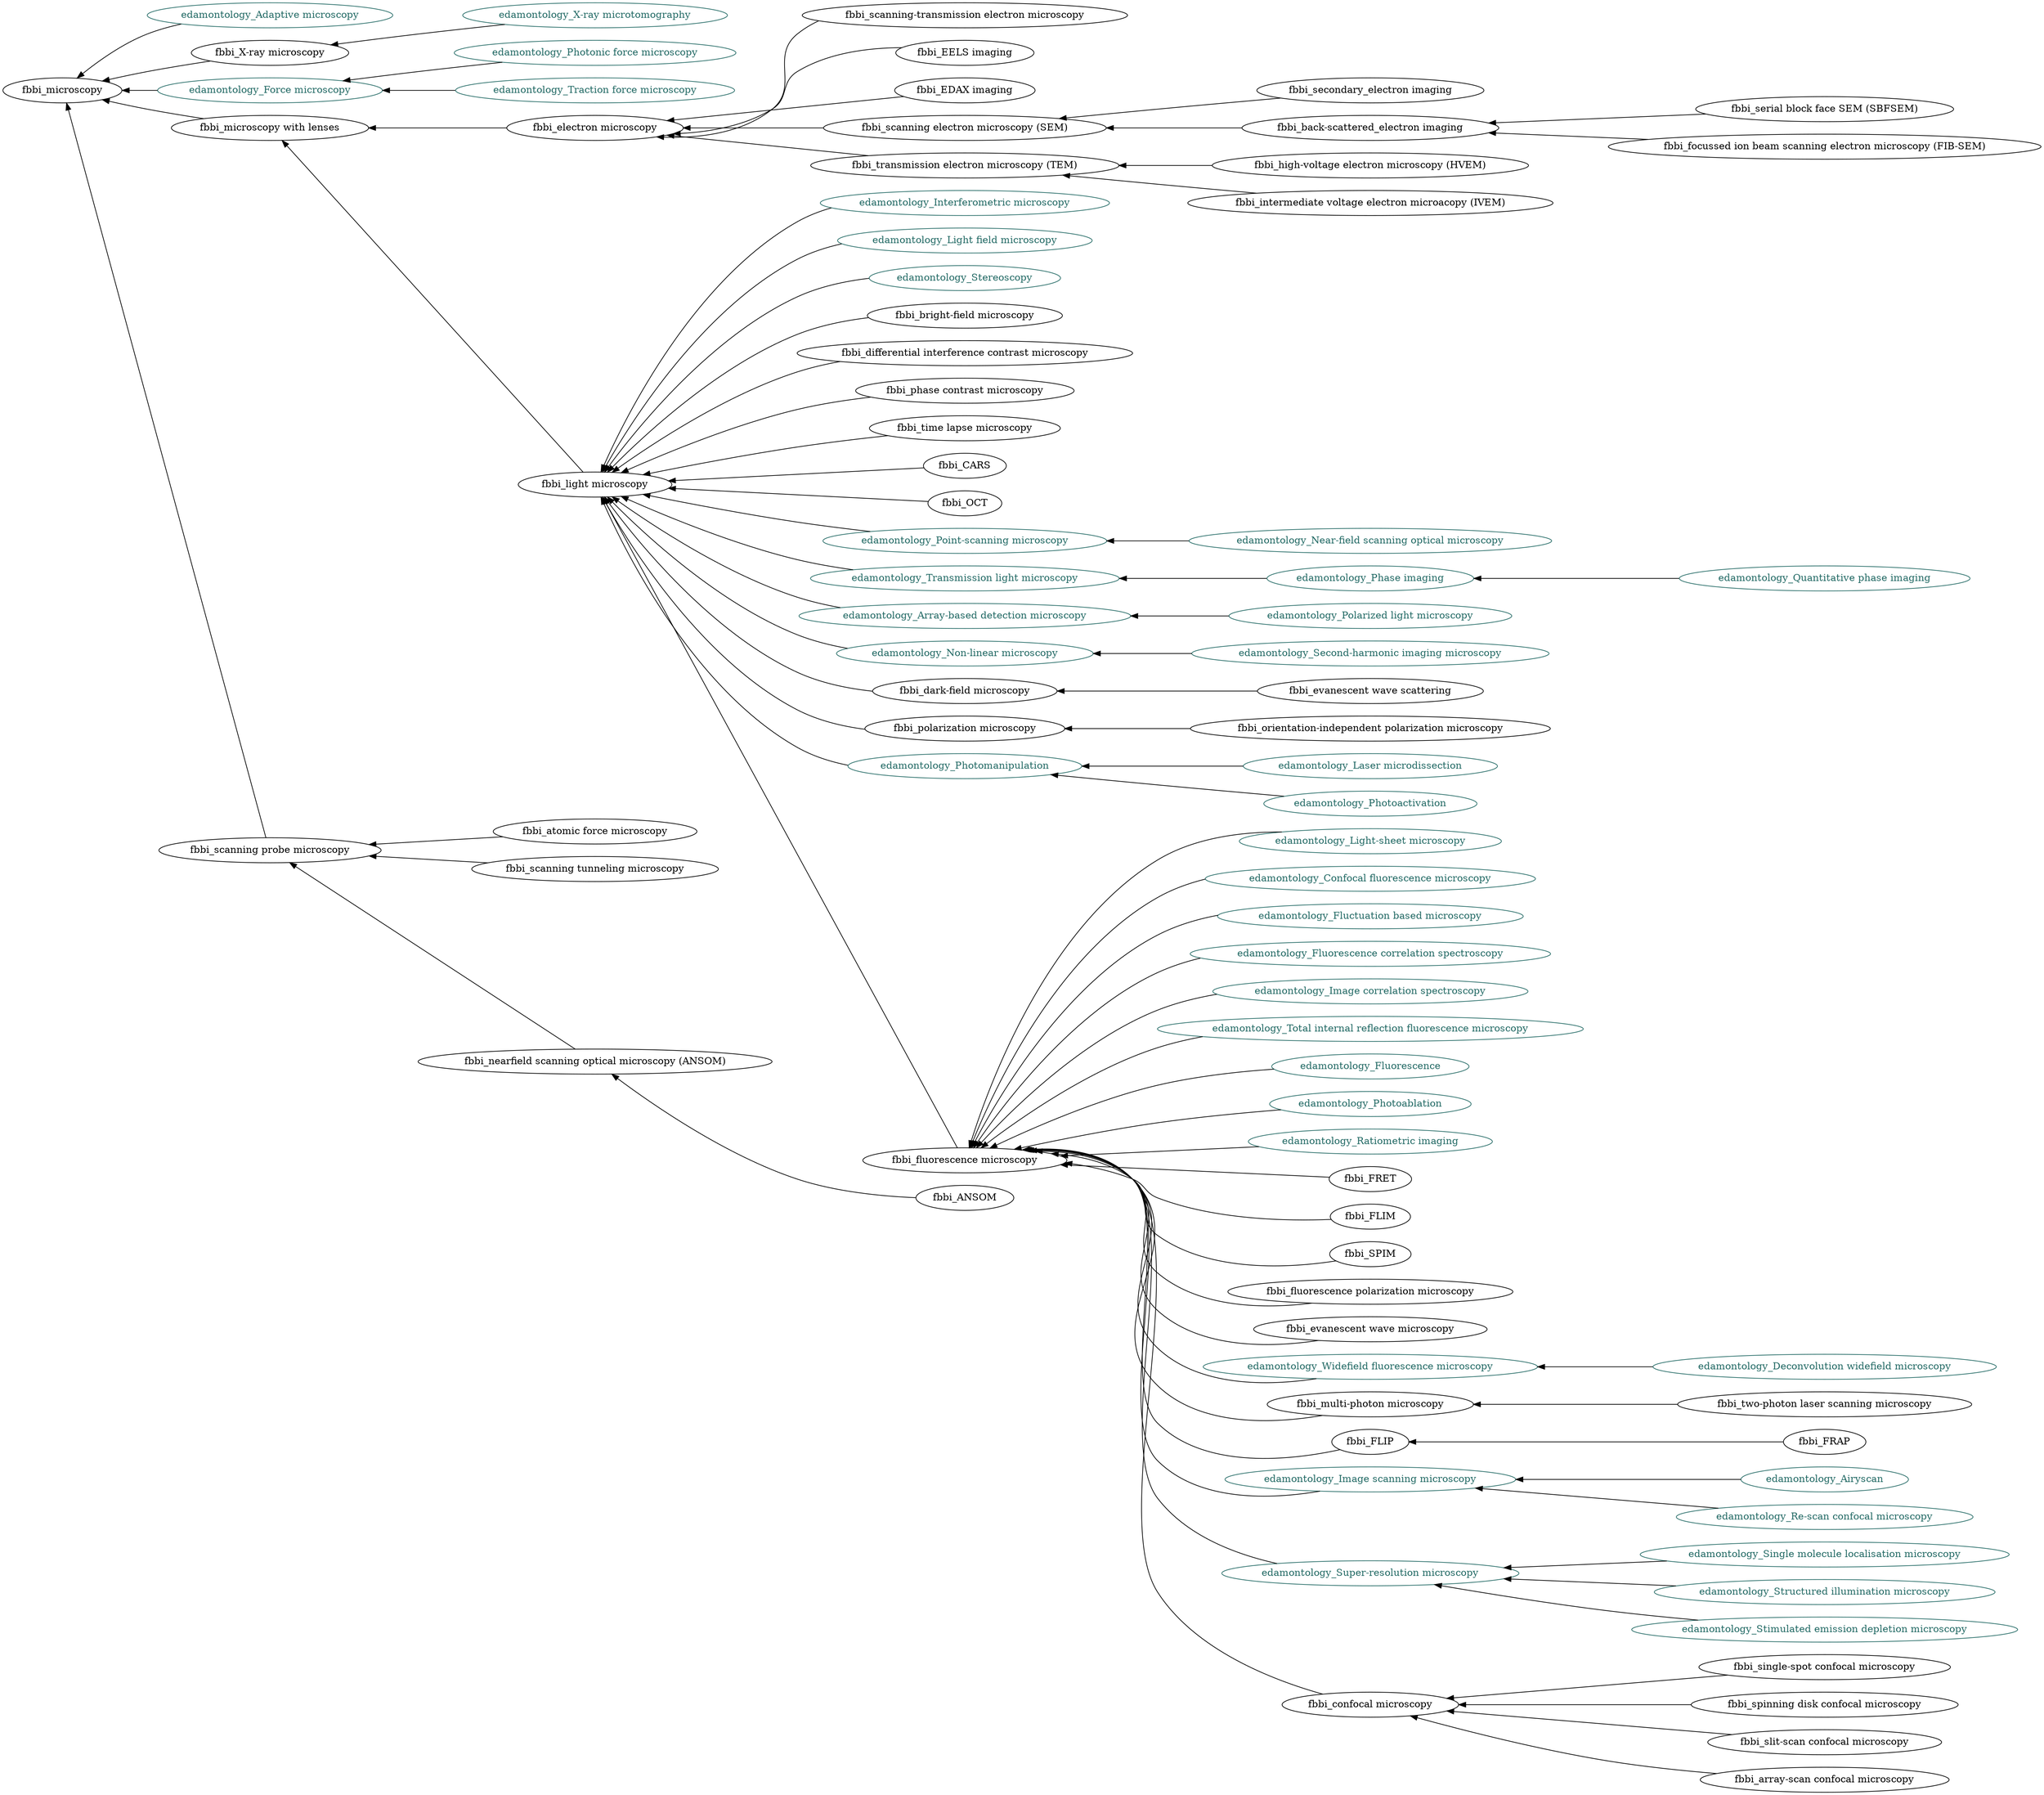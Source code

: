 digraph {
	graph [rankdir=RL]
	fbbi_microscopy
	"edamontology_Adaptive microscopy" [color="#236A65" fontcolor="#236A65"]
	"edamontology_Adaptive microscopy" -> fbbi_microscopy
	"fbbi_X-ray microscopy"
	"fbbi_X-ray microscopy" -> fbbi_microscopy
	"edamontology_X-ray microtomography" [color="#236A65" fontcolor="#236A65"]
	"edamontology_X-ray microtomography" -> "fbbi_X-ray microscopy"
	"edamontology_Force microscopy" [color="#236A65" fontcolor="#236A65"]
	"edamontology_Force microscopy" -> fbbi_microscopy
	"edamontology_Photonic force microscopy" [color="#236A65" fontcolor="#236A65"]
	"edamontology_Photonic force microscopy" -> "edamontology_Force microscopy"
	"edamontology_Traction force microscopy" [color="#236A65" fontcolor="#236A65"]
	"edamontology_Traction force microscopy" -> "edamontology_Force microscopy"
	"fbbi_microscopy with lenses"
	"fbbi_microscopy with lenses" -> fbbi_microscopy
	"fbbi_electron microscopy"
	"fbbi_electron microscopy" -> "fbbi_microscopy with lenses"
	"fbbi_scanning-transmission electron microscopy"
	"fbbi_scanning-transmission electron microscopy" -> "fbbi_electron microscopy"
	"fbbi_EELS imaging"
	"fbbi_EELS imaging" -> "fbbi_electron microscopy"
	"fbbi_EDAX imaging"
	"fbbi_EDAX imaging" -> "fbbi_electron microscopy"
	"fbbi_scanning electron microscopy (SEM)"
	"fbbi_scanning electron microscopy (SEM)" -> "fbbi_electron microscopy"
	"fbbi_secondary_electron imaging"
	"fbbi_secondary_electron imaging" -> "fbbi_scanning electron microscopy (SEM)"
	"fbbi_back-scattered_electron imaging"
	"fbbi_back-scattered_electron imaging" -> "fbbi_scanning electron microscopy (SEM)"
	"fbbi_serial block face SEM (SBFSEM)"
	"fbbi_serial block face SEM (SBFSEM)" -> "fbbi_back-scattered_electron imaging"
	"fbbi_focussed ion beam scanning electron microscopy (FIB-SEM)"
	"fbbi_focussed ion beam scanning electron microscopy (FIB-SEM)" -> "fbbi_back-scattered_electron imaging"
	"fbbi_transmission electron microscopy (TEM)"
	"fbbi_transmission electron microscopy (TEM)" -> "fbbi_electron microscopy"
	"fbbi_high-voltage electron microscopy (HVEM)"
	"fbbi_high-voltage electron microscopy (HVEM)" -> "fbbi_transmission electron microscopy (TEM)"
	"fbbi_intermediate voltage electron microacopy (IVEM)"
	"fbbi_intermediate voltage electron microacopy (IVEM)" -> "fbbi_transmission electron microscopy (TEM)"
	"fbbi_light microscopy"
	"fbbi_light microscopy" -> "fbbi_microscopy with lenses"
	"edamontology_Interferometric microscopy" [color="#236A65" fontcolor="#236A65"]
	"edamontology_Interferometric microscopy" -> "fbbi_light microscopy"
	"edamontology_Light field microscopy" [color="#236A65" fontcolor="#236A65"]
	"edamontology_Light field microscopy" -> "fbbi_light microscopy"
	edamontology_Stereoscopy [color="#236A65" fontcolor="#236A65"]
	edamontology_Stereoscopy -> "fbbi_light microscopy"
	"fbbi_bright-field microscopy"
	"fbbi_bright-field microscopy" -> "fbbi_light microscopy"
	"fbbi_differential interference contrast microscopy"
	"fbbi_differential interference contrast microscopy" -> "fbbi_light microscopy"
	"fbbi_phase contrast microscopy"
	"fbbi_phase contrast microscopy" -> "fbbi_light microscopy"
	"fbbi_time lapse microscopy"
	"fbbi_time lapse microscopy" -> "fbbi_light microscopy"
	fbbi_CARS
	fbbi_CARS -> "fbbi_light microscopy"
	fbbi_OCT
	fbbi_OCT -> "fbbi_light microscopy"
	"edamontology_Point-scanning microscopy" [color="#236A65" fontcolor="#236A65"]
	"edamontology_Point-scanning microscopy" -> "fbbi_light microscopy"
	"edamontology_Near-field scanning optical microscopy" [color="#236A65" fontcolor="#236A65"]
	"edamontology_Near-field scanning optical microscopy" -> "edamontology_Point-scanning microscopy"
	"edamontology_Transmission light microscopy" [color="#236A65" fontcolor="#236A65"]
	"edamontology_Transmission light microscopy" -> "fbbi_light microscopy"
	"edamontology_Phase imaging" [color="#236A65" fontcolor="#236A65"]
	"edamontology_Phase imaging" -> "edamontology_Transmission light microscopy"
	"edamontology_Quantitative phase imaging" [color="#236A65" fontcolor="#236A65"]
	"edamontology_Quantitative phase imaging" -> "edamontology_Phase imaging"
	"edamontology_Array-based detection microscopy" [color="#236A65" fontcolor="#236A65"]
	"edamontology_Array-based detection microscopy" -> "fbbi_light microscopy"
	"edamontology_Polarized light microscopy" [color="#236A65" fontcolor="#236A65"]
	"edamontology_Polarized light microscopy" -> "edamontology_Array-based detection microscopy"
	"edamontology_Non-linear microscopy" [color="#236A65" fontcolor="#236A65"]
	"edamontology_Non-linear microscopy" -> "fbbi_light microscopy"
	"edamontology_Second-harmonic imaging microscopy" [color="#236A65" fontcolor="#236A65"]
	"edamontology_Second-harmonic imaging microscopy" -> "edamontology_Non-linear microscopy"
	"fbbi_dark-field microscopy"
	"fbbi_dark-field microscopy" -> "fbbi_light microscopy"
	"fbbi_evanescent wave scattering"
	"fbbi_evanescent wave scattering" -> "fbbi_dark-field microscopy"
	"fbbi_polarization microscopy"
	"fbbi_polarization microscopy" -> "fbbi_light microscopy"
	"fbbi_orientation-independent polarization microscopy"
	"fbbi_orientation-independent polarization microscopy" -> "fbbi_polarization microscopy"
	edamontology_Photomanipulation [color="#236A65" fontcolor="#236A65"]
	edamontology_Photomanipulation -> "fbbi_light microscopy"
	"edamontology_Laser microdissection" [color="#236A65" fontcolor="#236A65"]
	"edamontology_Laser microdissection" -> edamontology_Photomanipulation
	edamontology_Photoactivation [color="#236A65" fontcolor="#236A65"]
	edamontology_Photoactivation -> edamontology_Photomanipulation
	"fbbi_fluorescence microscopy"
	"fbbi_fluorescence microscopy" -> "fbbi_light microscopy"
	"edamontology_Light-sheet microscopy" [color="#236A65" fontcolor="#236A65"]
	"edamontology_Light-sheet microscopy" -> "fbbi_fluorescence microscopy"
	"edamontology_Confocal fluorescence microscopy" [color="#236A65" fontcolor="#236A65"]
	"edamontology_Confocal fluorescence microscopy" -> "fbbi_fluorescence microscopy"
	"edamontology_Fluctuation based microscopy" [color="#236A65" fontcolor="#236A65"]
	"edamontology_Fluctuation based microscopy" -> "fbbi_fluorescence microscopy"
	"edamontology_Fluorescence correlation spectroscopy" [color="#236A65" fontcolor="#236A65"]
	"edamontology_Fluorescence correlation spectroscopy" -> "fbbi_fluorescence microscopy"
	"edamontology_Image correlation spectroscopy" [color="#236A65" fontcolor="#236A65"]
	"edamontology_Image correlation spectroscopy" -> "fbbi_fluorescence microscopy"
	"edamontology_Total internal reflection fluorescence microscopy" [color="#236A65" fontcolor="#236A65"]
	"edamontology_Total internal reflection fluorescence microscopy" -> "fbbi_fluorescence microscopy"
	edamontology_Fluorescence [color="#236A65" fontcolor="#236A65"]
	edamontology_Fluorescence -> "fbbi_fluorescence microscopy"
	edamontology_Photoablation [color="#236A65" fontcolor="#236A65"]
	edamontology_Photoablation -> "fbbi_fluorescence microscopy"
	"edamontology_Ratiometric imaging" [color="#236A65" fontcolor="#236A65"]
	"edamontology_Ratiometric imaging" -> "fbbi_fluorescence microscopy"
	fbbi_FRET
	fbbi_FRET -> "fbbi_fluorescence microscopy"
	fbbi_FLIM
	fbbi_FLIM -> "fbbi_fluorescence microscopy"
	fbbi_SPIM
	fbbi_SPIM -> "fbbi_fluorescence microscopy"
	"fbbi_fluorescence polarization microscopy"
	"fbbi_fluorescence polarization microscopy" -> "fbbi_fluorescence microscopy"
	"fbbi_evanescent wave microscopy"
	"fbbi_evanescent wave microscopy" -> "fbbi_fluorescence microscopy"
	"edamontology_Widefield fluorescence microscopy" [color="#236A65" fontcolor="#236A65"]
	"edamontology_Widefield fluorescence microscopy" -> "fbbi_fluorescence microscopy"
	"edamontology_Deconvolution widefield microscopy" [color="#236A65" fontcolor="#236A65"]
	"edamontology_Deconvolution widefield microscopy" -> "edamontology_Widefield fluorescence microscopy"
	"fbbi_multi-photon microscopy"
	"fbbi_multi-photon microscopy" -> "fbbi_fluorescence microscopy"
	"fbbi_two-photon laser scanning microscopy"
	"fbbi_two-photon laser scanning microscopy" -> "fbbi_multi-photon microscopy"
	fbbi_FLIP
	fbbi_FLIP -> "fbbi_fluorescence microscopy"
	fbbi_FRAP
	fbbi_FRAP -> fbbi_FLIP
	"edamontology_Image scanning microscopy" [color="#236A65" fontcolor="#236A65"]
	"edamontology_Image scanning microscopy" -> "fbbi_fluorescence microscopy"
	edamontology_Airyscan [color="#236A65" fontcolor="#236A65"]
	edamontology_Airyscan -> "edamontology_Image scanning microscopy"
	"edamontology_Re-scan confocal microscopy" [color="#236A65" fontcolor="#236A65"]
	"edamontology_Re-scan confocal microscopy" -> "edamontology_Image scanning microscopy"
	"edamontology_Super-resolution microscopy" [color="#236A65" fontcolor="#236A65"]
	"edamontology_Super-resolution microscopy" -> "fbbi_fluorescence microscopy"
	"edamontology_Single molecule localisation microscopy" [color="#236A65" fontcolor="#236A65"]
	"edamontology_Single molecule localisation microscopy" -> "edamontology_Super-resolution microscopy"
	"edamontology_Structured illumination microscopy" [color="#236A65" fontcolor="#236A65"]
	"edamontology_Structured illumination microscopy" -> "edamontology_Super-resolution microscopy"
	"edamontology_Stimulated emission depletion microscopy" [color="#236A65" fontcolor="#236A65"]
	"edamontology_Stimulated emission depletion microscopy" -> "edamontology_Super-resolution microscopy"
	"fbbi_confocal microscopy"
	"fbbi_confocal microscopy" -> "fbbi_fluorescence microscopy"
	"fbbi_single-spot confocal microscopy"
	"fbbi_single-spot confocal microscopy" -> "fbbi_confocal microscopy"
	"fbbi_spinning disk confocal microscopy"
	"fbbi_spinning disk confocal microscopy" -> "fbbi_confocal microscopy"
	"fbbi_slit-scan confocal microscopy"
	"fbbi_slit-scan confocal microscopy" -> "fbbi_confocal microscopy"
	"fbbi_array-scan confocal microscopy"
	"fbbi_array-scan confocal microscopy" -> "fbbi_confocal microscopy"
	"fbbi_scanning probe microscopy"
	"fbbi_scanning probe microscopy" -> fbbi_microscopy
	"fbbi_atomic force microscopy"
	"fbbi_atomic force microscopy" -> "fbbi_scanning probe microscopy"
	"fbbi_scanning tunneling microscopy"
	"fbbi_scanning tunneling microscopy" -> "fbbi_scanning probe microscopy"
	"fbbi_nearfield scanning optical microscopy (ANSOM)"
	"fbbi_nearfield scanning optical microscopy (ANSOM)" -> "fbbi_scanning probe microscopy"
	fbbi_ANSOM
	fbbi_ANSOM -> "fbbi_nearfield scanning optical microscopy (ANSOM)"
}
